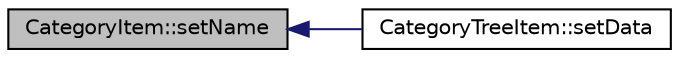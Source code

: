 digraph "CategoryItem::setName"
{
  edge [fontname="Helvetica",fontsize="10",labelfontname="Helvetica",labelfontsize="10"];
  node [fontname="Helvetica",fontsize="10",shape=record];
  rankdir="LR";
  Node20 [label="CategoryItem::setName",height=0.2,width=0.4,color="black", fillcolor="grey75", style="filled", fontcolor="black"];
  Node20 -> Node21 [dir="back",color="midnightblue",fontsize="10",style="solid",fontname="Helvetica"];
  Node21 [label="CategoryTreeItem::setData",height=0.2,width=0.4,color="black", fillcolor="white", style="filled",URL="$class_category_tree_item.html#a2c7a7fef41f6e4d5eed867cd41e666f6",tooltip="Reimplemented from TreeItem::setData(int column,const QVariant& value,int role) "];
}
